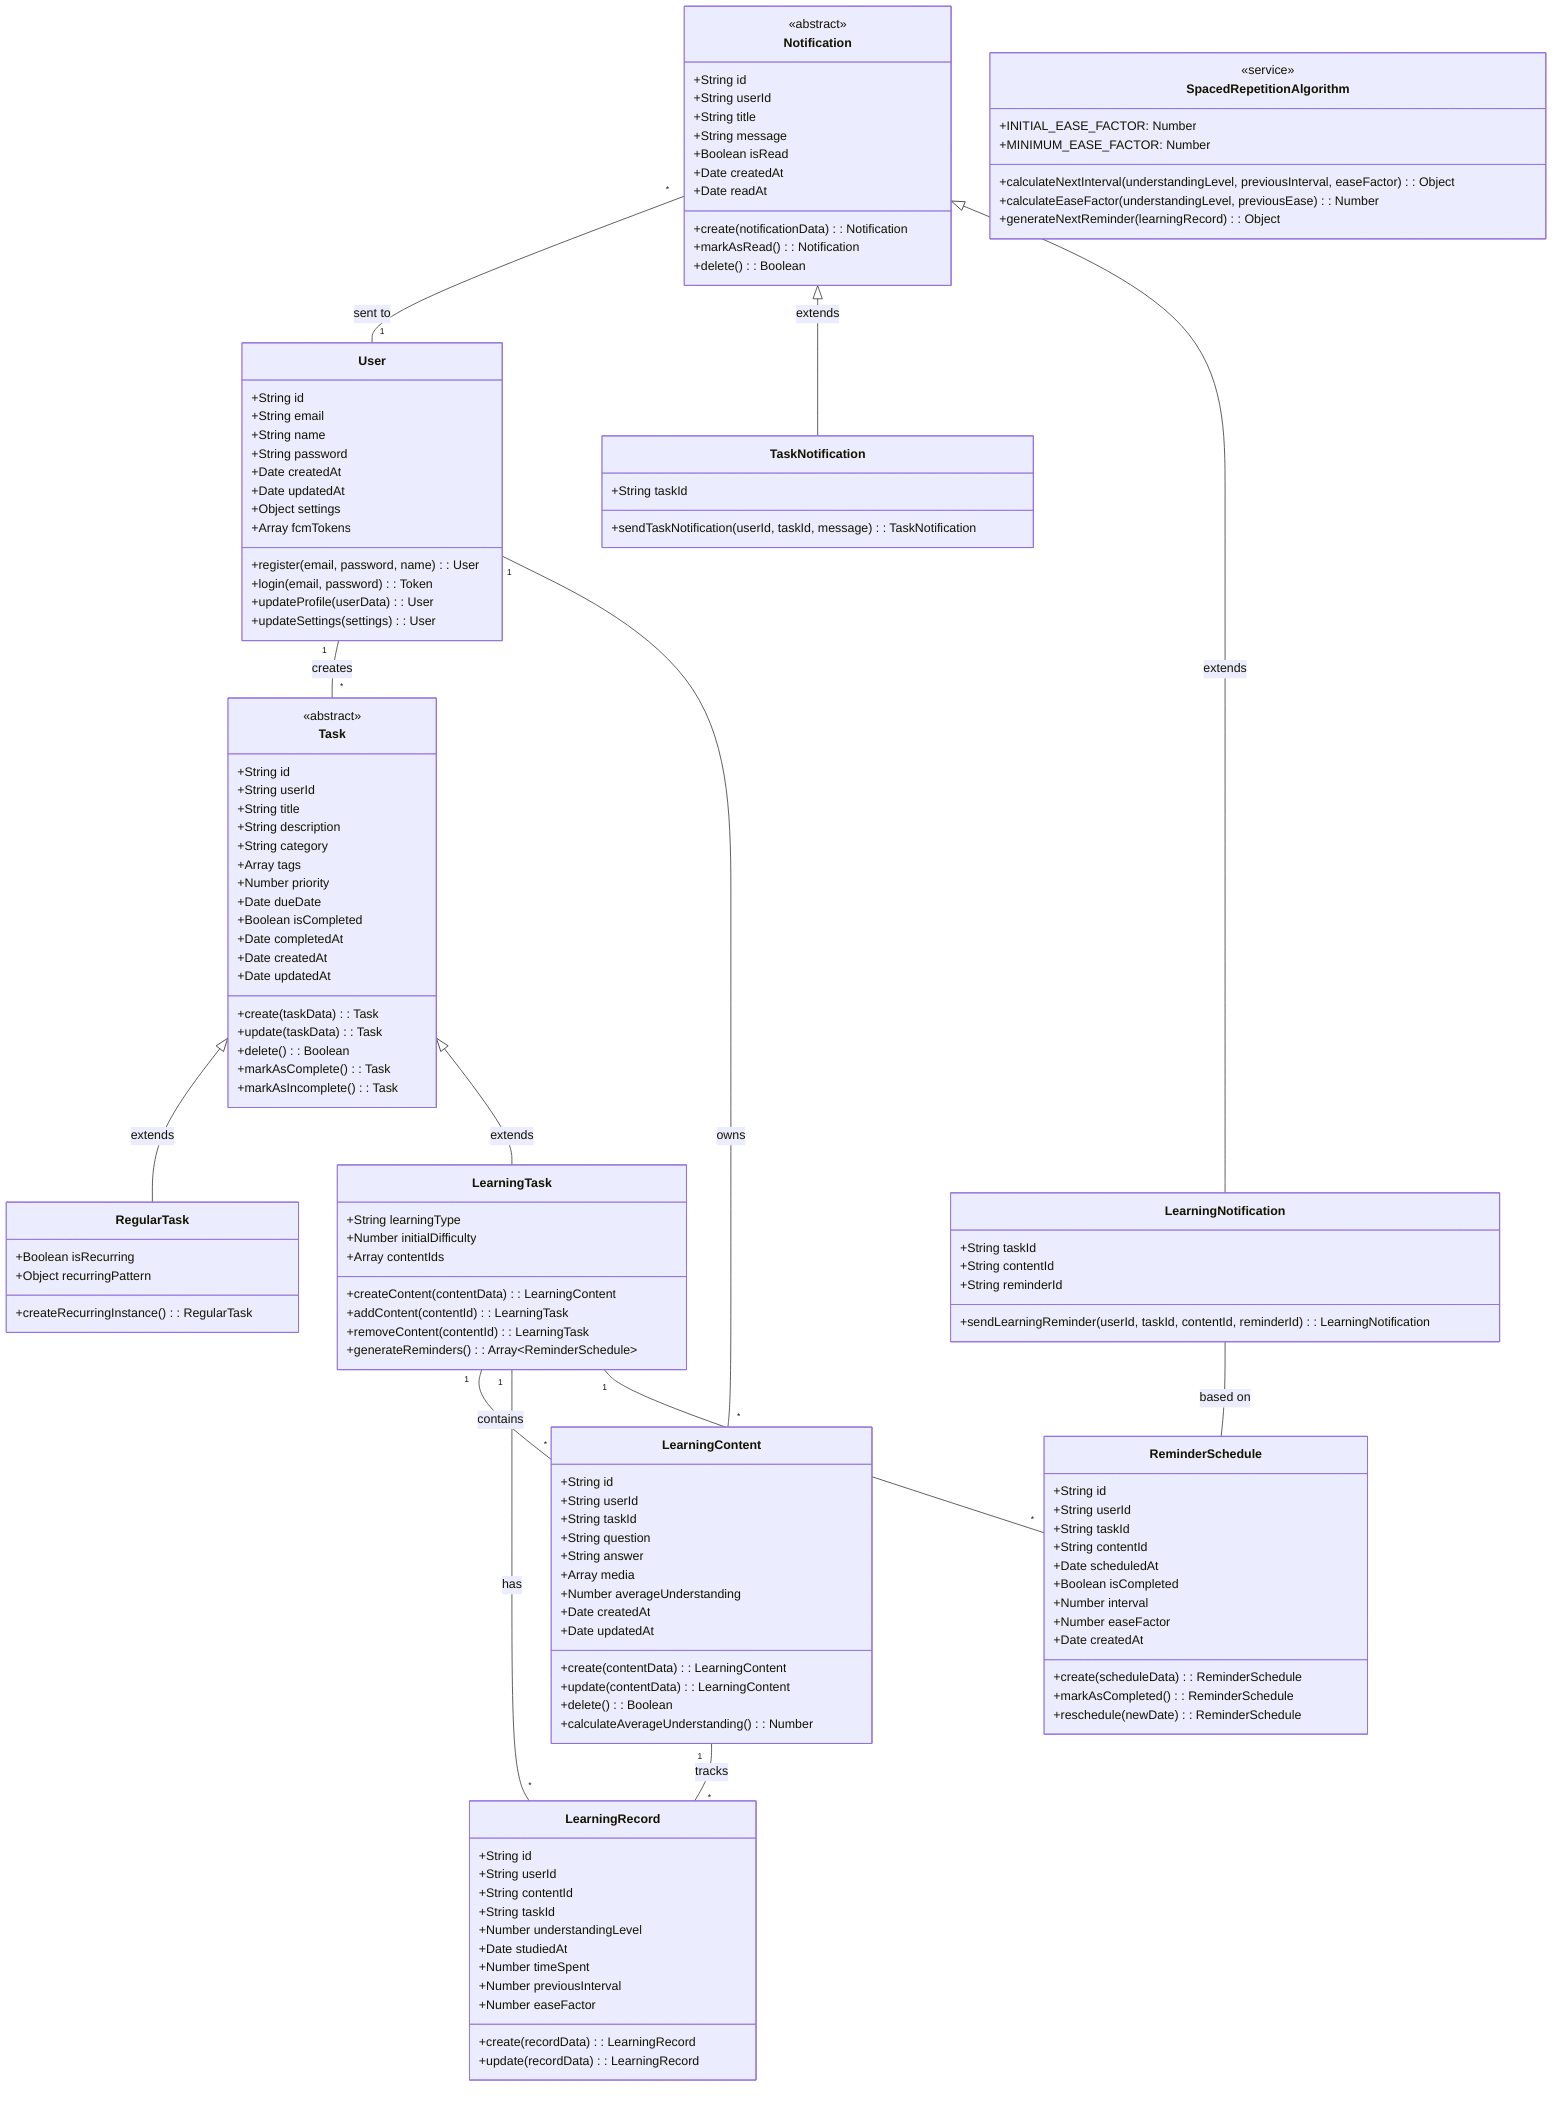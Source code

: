 classDiagram
    User "1" -- "*" Task: creates
    User "1" -- "*" LearningContent: owns
    Task <|-- RegularTask: extends
    Task <|-- LearningTask: extends
    LearningTask "1" -- "*" LearningContent: contains
    LearningTask "1" -- "*" LearningRecord: has
    LearningTask "1" -- "*" ReminderSchedule: generates
    LearningContent "1" -- "*" LearningRecord: tracks
    Notification "*" -- "1" User: sent to
    Notification <|-- TaskNotification: extends
    Notification <|-- LearningNotification: extends
    LearningNotification -- ReminderSchedule: based on
    
    class User {
        +String id
        +String email
        +String name
        +String password
        +Date createdAt
        +Date updatedAt
        +Object settings
        +Array fcmTokens
        +register(email, password, name): User
        +login(email, password): Token
        +updateProfile(userData): User
        +updateSettings(settings): User
    }
    
    class Task {
        <<abstract>>
        +String id
        +String userId
        +String title
        +String description
        +String category
        +Array tags
        +Number priority
        +Date dueDate
        +Boolean isCompleted
        +Date completedAt
        +Date createdAt
        +Date updatedAt
        +create(taskData): Task
        +update(taskData): Task
        +delete(): Boolean
        +markAsComplete(): Task
        +markAsIncomplete(): Task
    }
    
    class RegularTask {
        +Boolean isRecurring
        +Object recurringPattern
        +createRecurringInstance(): RegularTask
    }
    
    class LearningTask {
        +String learningType
        +Number initialDifficulty
        +Array contentIds
        +createContent(contentData): LearningContent
        +addContent(contentId): LearningTask
        +removeContent(contentId): LearningTask
        +generateReminders(): Array~ReminderSchedule~
    }
    
    class LearningContent {
        +String id
        +String userId
        +String taskId
        +String question
        +String answer
        +Array media
        +Number averageUnderstanding
        +Date createdAt
        +Date updatedAt
        +create(contentData): LearningContent
        +update(contentData): LearningContent
        +delete(): Boolean
        +calculateAverageUnderstanding(): Number
    }
    
    class LearningRecord {
        +String id
        +String userId
        +String contentId
        +String taskId
        +Number understandingLevel
        +Date studiedAt
        +Number timeSpent
        +Number previousInterval
        +Number easeFactor
        +create(recordData): LearningRecord
        +update(recordData): LearningRecord
    }
    
    class ReminderSchedule {
        +String id
        +String userId
        +String taskId
        +String contentId
        +Date scheduledAt
        +Boolean isCompleted
        +Number interval
        +Number easeFactor
        +Date createdAt
        +create(scheduleData): ReminderSchedule
        +markAsCompleted(): ReminderSchedule
        +reschedule(newDate): ReminderSchedule
    }
    
    class Notification {
        <<abstract>>
        +String id
        +String userId
        +String title
        +String message
        +Boolean isRead
        +Date createdAt
        +Date readAt
        +create(notificationData): Notification
        +markAsRead(): Notification
        +delete(): Boolean
    }
    
    class TaskNotification {
        +String taskId
        +sendTaskNotification(userId, taskId, message): TaskNotification
    }
    
    class LearningNotification {
        +String taskId
        +String contentId
        +String reminderId
        +sendLearningReminder(userId, taskId, contentId, reminderId): LearningNotification
    }
    
    class SpacedRepetitionAlgorithm {
        <<service>>
        +INITIAL_EASE_FACTOR: Number
        +MINIMUM_EASE_FACTOR: Number
        +calculateNextInterval(understandingLevel, previousInterval, easeFactor): Object
        +calculateEaseFactor(understandingLevel, previousEase): Number
        +generateNextReminder(learningRecord): Object
    }